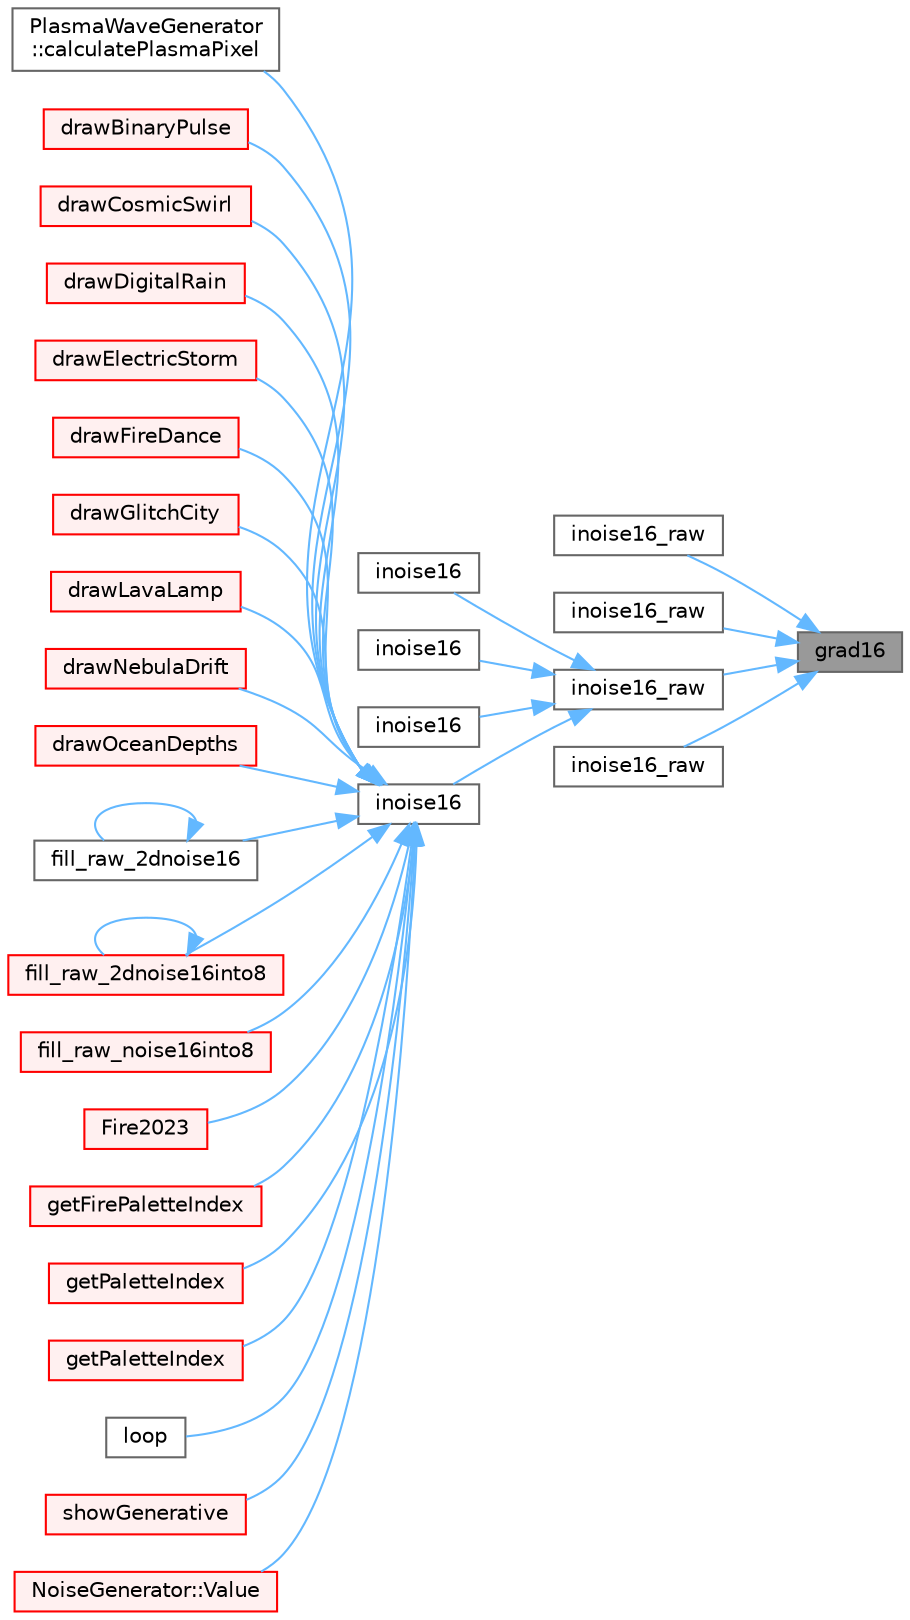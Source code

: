 digraph "grad16"
{
 // INTERACTIVE_SVG=YES
 // LATEX_PDF_SIZE
  bgcolor="transparent";
  edge [fontname=Helvetica,fontsize=10,labelfontname=Helvetica,labelfontsize=10];
  node [fontname=Helvetica,fontsize=10,shape=box,height=0.2,width=0.4];
  rankdir="RL";
  Node1 [id="Node000001",label="grad16",height=0.2,width=0.4,color="gray40", fillcolor="grey60", style="filled", fontcolor="black",tooltip=" "];
  Node1 -> Node2 [id="edge1_Node000001_Node000002",dir="back",color="steelblue1",style="solid",tooltip=" "];
  Node2 [id="Node000002",label="inoise16_raw",height=0.2,width=0.4,color="grey40", fillcolor="white", style="filled",URL="$d8/df9/group___noise_generation_gaee9489effd6415b16569307922fb12b9.html#gaee9489effd6415b16569307922fb12b9",tooltip="16-bit, fixed point implementation of Perlin's noise without scaling."];
  Node1 -> Node3 [id="edge2_Node000001_Node000003",dir="back",color="steelblue1",style="solid",tooltip=" "];
  Node3 [id="Node000003",label="inoise16_raw",height=0.2,width=0.4,color="grey40", fillcolor="white", style="filled",URL="$d8/df9/group___noise_generation_ga77c11f2f9fea19661e8eaa04cf9a4155.html#ga77c11f2f9fea19661e8eaa04cf9a4155",tooltip="16-bit, fixed point implementation of Perlin's noise without scaling."];
  Node1 -> Node4 [id="edge3_Node000001_Node000004",dir="back",color="steelblue1",style="solid",tooltip=" "];
  Node4 [id="Node000004",label="inoise16_raw",height=0.2,width=0.4,color="grey40", fillcolor="white", style="filled",URL="$d8/df9/group___noise_generation_ga810bdc406dcf8fd5b7add9041aa18abd.html#ga810bdc406dcf8fd5b7add9041aa18abd",tooltip="16-bit, fixed point implementation of Perlin's noise without scaling."];
  Node4 -> Node5 [id="edge4_Node000004_Node000005",dir="back",color="steelblue1",style="solid",tooltip=" "];
  Node5 [id="Node000005",label="inoise16",height=0.2,width=0.4,color="grey40", fillcolor="white", style="filled",URL="$d8/df9/group___noise_generation_ga34b2848203803e1c7a2de01d7dbcea63.html#ga34b2848203803e1c7a2de01d7dbcea63",tooltip="16-bit, fixed point implementation of Perlin's noise."];
  Node4 -> Node6 [id="edge5_Node000004_Node000006",dir="back",color="steelblue1",style="solid",tooltip=" "];
  Node6 [id="Node000006",label="inoise16",height=0.2,width=0.4,color="grey40", fillcolor="white", style="filled",URL="$d8/df9/group___noise_generation_gad5f2a2fa9858003b0d692d3700423f39.html#gad5f2a2fa9858003b0d692d3700423f39",tooltip="16-bit, fixed point implementation of Perlin's noise."];
  Node4 -> Node7 [id="edge6_Node000004_Node000007",dir="back",color="steelblue1",style="solid",tooltip=" "];
  Node7 [id="Node000007",label="inoise16",height=0.2,width=0.4,color="grey40", fillcolor="white", style="filled",URL="$d8/df9/group___noise_generation_ga94be5ce8402e6147209f94d6006e8f00.html#ga94be5ce8402e6147209f94d6006e8f00",tooltip="16-bit, fixed point implementation of Perlin's noise."];
  Node4 -> Node8 [id="edge7_Node000004_Node000008",dir="back",color="steelblue1",style="solid",tooltip=" "];
  Node8 [id="Node000008",label="inoise16",height=0.2,width=0.4,color="grey40", fillcolor="white", style="filled",URL="$d8/df9/group___noise_generation_ga46e9de1842d8977b77bee089d0f3b25c.html#ga46e9de1842d8977b77bee089d0f3b25c",tooltip="16-bit, fixed point implementation of Perlin's noise."];
  Node8 -> Node9 [id="edge8_Node000008_Node000009",dir="back",color="steelblue1",style="solid",tooltip=" "];
  Node9 [id="Node000009",label="PlasmaWaveGenerator\l::calculatePlasmaPixel",height=0.2,width=0.4,color="grey40", fillcolor="white", style="filled",URL="$df/df6/class_plasma_wave_generator_a47c43a9a9e8ddcbad6fd70daf7e590ad.html#a47c43a9a9e8ddcbad6fd70daf7e590ad",tooltip=" "];
  Node8 -> Node10 [id="edge9_Node000008_Node000010",dir="back",color="steelblue1",style="solid",tooltip=" "];
  Node10 [id="Node000010",label="drawBinaryPulse",height=0.2,width=0.4,color="red", fillcolor="#FFF0F0", style="filled",URL="$d5/d77/_fx_noise_ring_8h_af706561ce2cd3a6cbb7fc76c00dd4cb0.html#af706561ce2cd3a6cbb7fc76c00dd4cb0",tooltip=" "];
  Node8 -> Node13 [id="edge10_Node000008_Node000013",dir="back",color="steelblue1",style="solid",tooltip=" "];
  Node13 [id="Node000013",label="drawCosmicSwirl",height=0.2,width=0.4,color="red", fillcolor="#FFF0F0", style="filled",URL="$d5/d77/_fx_noise_ring_8h_a30a743fe8188bcc7550687f8d32bf03d.html#a30a743fe8188bcc7550687f8d32bf03d",tooltip=" "];
  Node8 -> Node14 [id="edge11_Node000008_Node000014",dir="back",color="steelblue1",style="solid",tooltip=" "];
  Node14 [id="Node000014",label="drawDigitalRain",height=0.2,width=0.4,color="red", fillcolor="#FFF0F0", style="filled",URL="$d5/d77/_fx_noise_ring_8h_a4dfeff0eec9c9d6f38f7d6b91466c908.html#a4dfeff0eec9c9d6f38f7d6b91466c908",tooltip=" "];
  Node8 -> Node15 [id="edge12_Node000008_Node000015",dir="back",color="steelblue1",style="solid",tooltip=" "];
  Node15 [id="Node000015",label="drawElectricStorm",height=0.2,width=0.4,color="red", fillcolor="#FFF0F0", style="filled",URL="$d5/d77/_fx_noise_ring_8h_abd810dbb1c231f5d13289f1c6eb1be5a.html#abd810dbb1c231f5d13289f1c6eb1be5a",tooltip=" "];
  Node8 -> Node16 [id="edge13_Node000008_Node000016",dir="back",color="steelblue1",style="solid",tooltip=" "];
  Node16 [id="Node000016",label="drawFireDance",height=0.2,width=0.4,color="red", fillcolor="#FFF0F0", style="filled",URL="$d5/d77/_fx_noise_ring_8h_a86e087d43e1859591dda07be6a9fef12.html#a86e087d43e1859591dda07be6a9fef12",tooltip=" "];
  Node8 -> Node17 [id="edge14_Node000008_Node000017",dir="back",color="steelblue1",style="solid",tooltip=" "];
  Node17 [id="Node000017",label="drawGlitchCity",height=0.2,width=0.4,color="red", fillcolor="#FFF0F0", style="filled",URL="$d5/d77/_fx_noise_ring_8h_ac19bdd8b080d09c4f1b7151b86120db4.html#ac19bdd8b080d09c4f1b7151b86120db4",tooltip=" "];
  Node8 -> Node18 [id="edge15_Node000008_Node000018",dir="back",color="steelblue1",style="solid",tooltip=" "];
  Node18 [id="Node000018",label="drawLavaLamp",height=0.2,width=0.4,color="red", fillcolor="#FFF0F0", style="filled",URL="$d5/d77/_fx_noise_ring_8h_a58a21be7f15a25d977a75eb8d505f1df.html#a58a21be7f15a25d977a75eb8d505f1df",tooltip=" "];
  Node8 -> Node19 [id="edge16_Node000008_Node000019",dir="back",color="steelblue1",style="solid",tooltip=" "];
  Node19 [id="Node000019",label="drawNebulaDrift",height=0.2,width=0.4,color="red", fillcolor="#FFF0F0", style="filled",URL="$d5/d77/_fx_noise_ring_8h_acdbfd28c6c1bf3450491409986b22947.html#acdbfd28c6c1bf3450491409986b22947",tooltip=" "];
  Node8 -> Node20 [id="edge17_Node000008_Node000020",dir="back",color="steelblue1",style="solid",tooltip=" "];
  Node20 [id="Node000020",label="drawOceanDepths",height=0.2,width=0.4,color="red", fillcolor="#FFF0F0", style="filled",URL="$d5/d77/_fx_noise_ring_8h_a53640f2ef55dbad4866df631feb3e8b6.html#a53640f2ef55dbad4866df631feb3e8b6",tooltip=" "];
  Node8 -> Node21 [id="edge18_Node000008_Node000021",dir="back",color="steelblue1",style="solid",tooltip=" "];
  Node21 [id="Node000021",label="fill_raw_2dnoise16",height=0.2,width=0.4,color="grey40", fillcolor="white", style="filled",URL="$de/da4/group___noise_fill_ga8fdd92f7a3a96d6f131300cc79c933f6.html#ga8fdd92f7a3a96d6f131300cc79c933f6",tooltip="Fill a 2D 16-bit buffer with noise, using inoise16()"];
  Node21 -> Node21 [id="edge19_Node000021_Node000021",dir="back",color="steelblue1",style="solid",tooltip=" "];
  Node8 -> Node22 [id="edge20_Node000008_Node000022",dir="back",color="steelblue1",style="solid",tooltip=" "];
  Node22 [id="Node000022",label="fill_raw_2dnoise16into8",height=0.2,width=0.4,color="red", fillcolor="#FFF0F0", style="filled",URL="$de/da4/group___noise_fill_ga20a2ff725bc56666c206d54deb372586.html#ga20a2ff725bc56666c206d54deb372586",tooltip="Fill a 2D 8-bit buffer with noise, using inoise16()"];
  Node22 -> Node22 [id="edge21_Node000022_Node000022",dir="back",color="steelblue1",style="solid",tooltip=" "];
  Node8 -> Node26 [id="edge22_Node000008_Node000026",dir="back",color="steelblue1",style="solid",tooltip=" "];
  Node26 [id="Node000026",label="fill_raw_noise16into8",height=0.2,width=0.4,color="red", fillcolor="#FFF0F0", style="filled",URL="$de/da4/group___noise_fill_ga9db885e8cd887367fbf17e70f7d6b7fd.html#ga9db885e8cd887367fbf17e70f7d6b7fd",tooltip="Fill a 1D 8-bit buffer with noise, using inoise16()"];
  Node8 -> Node28 [id="edge23_Node000008_Node000028",dir="back",color="steelblue1",style="solid",tooltip=" "];
  Node28 [id="Node000028",label="Fire2023",height=0.2,width=0.4,color="red", fillcolor="#FFF0F0", style="filled",URL="$de/d71/_fire2023_8h_abe327b12b434120ecf20ae3f46800983.html#abe327b12b434120ecf20ae3f46800983",tooltip=" "];
  Node8 -> Node30 [id="edge24_Node000008_Node000030",dir="back",color="steelblue1",style="solid",tooltip=" "];
  Node30 [id="Node000030",label="getFirePaletteIndex",height=0.2,width=0.4,color="red", fillcolor="#FFF0F0", style="filled",URL="$d4/d06/curr_8h_aad1b235b62f5ad63a1ce16192b809770.html#aad1b235b62f5ad63a1ce16192b809770",tooltip=" "];
  Node8 -> Node34 [id="edge25_Node000008_Node000034",dir="back",color="steelblue1",style="solid",tooltip=" "];
  Node34 [id="Node000034",label="getPaletteIndex",height=0.2,width=0.4,color="red", fillcolor="#FFF0F0", style="filled",URL="$d5/d88/_fire_matrix_8h_a593fb12ac1f018e17ad0f8ee5eeaa6ba.html#a593fb12ac1f018e17ad0f8ee5eeaa6ba",tooltip=" "];
  Node8 -> Node36 [id="edge26_Node000008_Node000036",dir="back",color="steelblue1",style="solid",tooltip=" "];
  Node36 [id="Node000036",label="getPaletteIndex",height=0.2,width=0.4,color="red", fillcolor="#FFF0F0", style="filled",URL="$d8/dd0/_fire_cylinder_8h_a617c5a2afa470899e1f864d74ff6506d.html#a617c5a2afa470899e1f864d74ff6506d",tooltip=" "];
  Node8 -> Node40 [id="edge27_Node000008_Node000040",dir="back",color="steelblue1",style="solid",tooltip=" "];
  Node40 [id="Node000040",label="loop",height=0.2,width=0.4,color="grey40", fillcolor="white", style="filled",URL="$db/d0d/_r_g_b_w_8ino_afe461d27b9c48d5921c00d521181f12f.html#afe461d27b9c48d5921c00d521181f12f",tooltip=" "];
  Node8 -> Node41 [id="edge28_Node000008_Node000041",dir="back",color="steelblue1",style="solid",tooltip=" "];
  Node41 [id="Node000041",label="showGenerative",height=0.2,width=0.4,color="red", fillcolor="#FFF0F0", style="filled",URL="$d7/da1/old_8h_a594263e8f2bd59f5de78b81eedf64471.html#a594263e8f2bd59f5de78b81eedf64471",tooltip=" "];
  Node8 -> Node43 [id="edge29_Node000008_Node000043",dir="back",color="steelblue1",style="solid",tooltip=" "];
  Node43 [id="Node000043",label="NoiseGenerator::Value",height=0.2,width=0.4,color="red", fillcolor="#FFF0F0", style="filled",URL="$da/d7a/struct_noise_generator_addecf502634007f361b656342ffd1621.html#addecf502634007f361b656342ffd1621",tooltip=" "];
  Node1 -> Node45 [id="edge30_Node000001_Node000045",dir="back",color="steelblue1",style="solid",tooltip=" "];
  Node45 [id="Node000045",label="inoise16_raw",height=0.2,width=0.4,color="grey40", fillcolor="white", style="filled",URL="$d8/df9/group___noise_generation_ga9b66eeaf526c46acc101d3901fef91ae.html#ga9b66eeaf526c46acc101d3901fef91ae",tooltip=" "];
}
